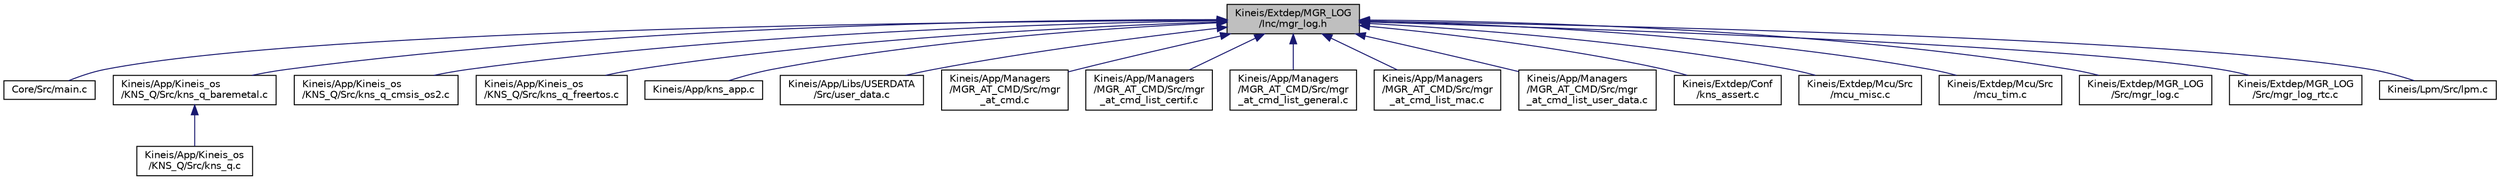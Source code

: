 digraph "Kineis/Extdep/MGR_LOG/Inc/mgr_log.h"
{
 // INTERACTIVE_SVG=YES
 // LATEX_PDF_SIZE
  edge [fontname="Helvetica",fontsize="10",labelfontname="Helvetica",labelfontsize="10"];
  node [fontname="Helvetica",fontsize="10",shape=record];
  Node1 [label="Kineis/Extdep/MGR_LOG\l/Inc/mgr_log.h",height=0.2,width=0.4,color="black", fillcolor="grey75", style="filled", fontcolor="black",tooltip="logger main header file"];
  Node1 -> Node2 [dir="back",color="midnightblue",fontsize="10",style="solid",fontname="Helvetica"];
  Node2 [label="Core/Src/main.c",height=0.2,width=0.4,color="black", fillcolor="white", style="filled",URL="$d0/d29/main_8c.html",tooltip=": Main program body"];
  Node1 -> Node3 [dir="back",color="midnightblue",fontsize="10",style="solid",fontname="Helvetica"];
  Node3 [label="Kineis/App/Kineis_os\l/KNS_Q/Src/kns_q_baremetal.c",height=0.2,width=0.4,color="black", fillcolor="white", style="filled",URL="$d0/d08/kns__q__baremetal_8c.html",tooltip="Configuration of queues used in kineis_swr."];
  Node3 -> Node4 [dir="back",color="midnightblue",fontsize="10",style="solid",fontname="Helvetica"];
  Node4 [label="Kineis/App/Kineis_os\l/KNS_Q/Src/kns_q.c",height=0.2,width=0.4,color="black", fillcolor="white", style="filled",URL="$d7/d30/kns__q_8c.html",tooltip="Configuration of queues used in kineis_swr."];
  Node1 -> Node5 [dir="back",color="midnightblue",fontsize="10",style="solid",fontname="Helvetica"];
  Node5 [label="Kineis/App/Kineis_os\l/KNS_Q/Src/kns_q_cmsis_os2.c",height=0.2,width=0.4,color="black", fillcolor="white", style="filled",URL="$d5/d11/kns__q__cmsis__os2_8c.html",tooltip=" "];
  Node1 -> Node6 [dir="back",color="midnightblue",fontsize="10",style="solid",fontname="Helvetica"];
  Node6 [label="Kineis/App/Kineis_os\l/KNS_Q/Src/kns_q_freertos.c",height=0.2,width=0.4,color="black", fillcolor="white", style="filled",URL="$d2/d9c/kns__q__freertos_8c.html",tooltip="Configuration of queues used in kineis_swr."];
  Node1 -> Node7 [dir="back",color="midnightblue",fontsize="10",style="solid",fontname="Helvetica"];
  Node7 [label="Kineis/App/kns_app.c",height=0.2,width=0.4,color="black", fillcolor="white", style="filled",URL="$d4/d0d/kns__app_8c.html",tooltip=" "];
  Node1 -> Node8 [dir="back",color="midnightblue",fontsize="10",style="solid",fontname="Helvetica"];
  Node8 [label="Kineis/App/Libs/USERDATA\l/Src/user_data.c",height=0.2,width=0.4,color="black", fillcolor="white", style="filled",URL="$d0/d01/user__data_8c.html",tooltip="Library to handle user data to be be received or transmitted over the air."];
  Node1 -> Node9 [dir="back",color="midnightblue",fontsize="10",style="solid",fontname="Helvetica"];
  Node9 [label="Kineis/App/Managers\l/MGR_AT_CMD/Src/mgr\l_at_cmd.c",height=0.2,width=0.4,color="black", fillcolor="white", style="filled",URL="$da/d77/mgr__at__cmd_8c.html",tooltip="APIs Implementation used to parse the UART ASCII data stream and extract AT commands."];
  Node1 -> Node10 [dir="back",color="midnightblue",fontsize="10",style="solid",fontname="Helvetica"];
  Node10 [label="Kineis/App/Managers\l/MGR_AT_CMD/Src/mgr\l_at_cmd_list_certif.c",height=0.2,width=0.4,color="black", fillcolor="white", style="filled",URL="$d2/d04/mgr__at__cmd__list__certif_8c.html",tooltip="subset of AT commands concerning specifics for certification"];
  Node1 -> Node11 [dir="back",color="midnightblue",fontsize="10",style="solid",fontname="Helvetica"];
  Node11 [label="Kineis/App/Managers\l/MGR_AT_CMD/Src/mgr\l_at_cmd_list_general.c",height=0.2,width=0.4,color="black", fillcolor="white", style="filled",URL="$d1/dfd/mgr__at__cmd__list__general_8c.html",tooltip="subset of AT commands concerning general purpose (get ID, FW version, ...)"];
  Node1 -> Node12 [dir="back",color="midnightblue",fontsize="10",style="solid",fontname="Helvetica"];
  Node12 [label="Kineis/App/Managers\l/MGR_AT_CMD/Src/mgr\l_at_cmd_list_mac.c",height=0.2,width=0.4,color="black", fillcolor="white", style="filled",URL="$d1/de0/mgr__at__cmd__list__mac_8c.html",tooltip="subset of AT commands concerning Kinéis Medium Acces Channel (MAC)."];
  Node1 -> Node13 [dir="back",color="midnightblue",fontsize="10",style="solid",fontname="Helvetica"];
  Node13 [label="Kineis/App/Managers\l/MGR_AT_CMD/Src/mgr\l_at_cmd_list_user_data.c",height=0.2,width=0.4,color="black", fillcolor="white", style="filled",URL="$d8/d11/mgr__at__cmd__list__user__data_8c.html",tooltip="subset of AT commands concerning user data manipulation such as TX"];
  Node1 -> Node14 [dir="back",color="midnightblue",fontsize="10",style="solid",fontname="Helvetica"];
  Node14 [label="Kineis/Extdep/Conf\l/kns_assert.c",height=0.2,width=0.4,color="black", fillcolor="white", style="filled",URL="$d0/d4d/kns__assert_8c.html",tooltip="assert handling dependency regarding platform using the Kineis stack (handle reset)"];
  Node1 -> Node15 [dir="back",color="midnightblue",fontsize="10",style="solid",fontname="Helvetica"];
  Node15 [label="Kineis/Extdep/Mcu/Src\l/mcu_misc.c",height=0.2,width=0.4,color="black", fillcolor="white", style="filled",URL="$df/ddf/mcu__misc_8c.html",tooltip="File to implement miscellaneous features for a specific design."];
  Node1 -> Node16 [dir="back",color="midnightblue",fontsize="10",style="solid",fontname="Helvetica"];
  Node16 [label="Kineis/Extdep/Mcu/Src\l/mcu_tim.c",height=0.2,width=0.4,color="black", fillcolor="white", style="filled",URL="$dd/d3f/mcu__tim_8c.html",tooltip="MCU wrappers for timer or non-blocking delays used by Kineis stack."];
  Node1 -> Node17 [dir="back",color="midnightblue",fontsize="10",style="solid",fontname="Helvetica"];
  Node17 [label="Kineis/Extdep/MGR_LOG\l/Src/mgr_log.c",height=0.2,width=0.4,color="black", fillcolor="white", style="filled",URL="$db/de3/mgr__log_8c.html",tooltip="logger main file"];
  Node1 -> Node18 [dir="back",color="midnightblue",fontsize="10",style="solid",fontname="Helvetica"];
  Node18 [label="Kineis/Extdep/MGR_LOG\l/Src/mgr_log_rtc.c",height=0.2,width=0.4,color="black", fillcolor="white", style="filled",URL="$dc/d4f/mgr__log__rtc_8c.html",tooltip="This file contains log routine concerning RTC. There is a dependency on HAL RTC."];
  Node1 -> Node19 [dir="back",color="midnightblue",fontsize="10",style="solid",fontname="Helvetica"];
  Node19 [label="Kineis/Lpm/Src/lpm.c",height=0.2,width=0.4,color="black", fillcolor="white", style="filled",URL="$d5/db5/lpm_8c.html",tooltip="This file contains some utilities and functions needed for a correct handling of LPM on the STM32WL55..."];
}

